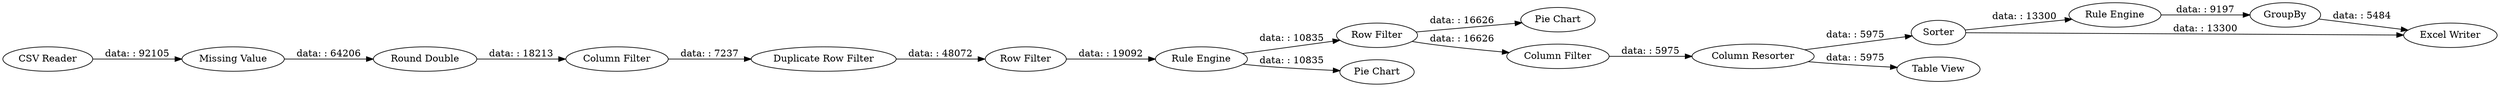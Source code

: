 digraph {
	"-4242103364558446426_5" [label="Column Filter"]
	"-4242103364558446426_14" [label="Row Filter"]
	"-4242103364558446426_6" [label="Duplicate Row Filter"]
	"-4242103364558446426_2" [label="Missing Value"]
	"-4242103364558446426_17" [label="Column Resorter"]
	"-4242103364558446426_1" [label="CSV Reader"]
	"-4242103364558446426_20" [label=Sorter]
	"-4242103364558446426_13" [label="Pie Chart"]
	"-4242103364558446426_12" [label="Rule Engine"]
	"-4242103364558446426_18" [label="Table View"]
	"-4242103364558446426_21" [label="Rule Engine"]
	"-4242103364558446426_15" [label="Pie Chart"]
	"-4242103364558446426_3" [label="Excel Writer"]
	"-4242103364558446426_7" [label="Row Filter"]
	"-4242103364558446426_19" [label="Column Filter"]
	"-4242103364558446426_4" [label="Round Double"]
	"-4242103364558446426_22" [label=GroupBy]
	"-4242103364558446426_6" -> "-4242103364558446426_7" [label="data: : 48072"]
	"-4242103364558446426_4" -> "-4242103364558446426_5" [label="data: : 18213"]
	"-4242103364558446426_21" -> "-4242103364558446426_22" [label="data: : 9197"]
	"-4242103364558446426_2" -> "-4242103364558446426_4" [label="data: : 64206"]
	"-4242103364558446426_14" -> "-4242103364558446426_19" [label="data: : 16626"]
	"-4242103364558446426_7" -> "-4242103364558446426_12" [label="data: : 19092"]
	"-4242103364558446426_19" -> "-4242103364558446426_17" [label="data: : 5975"]
	"-4242103364558446426_20" -> "-4242103364558446426_21" [label="data: : 13300"]
	"-4242103364558446426_1" -> "-4242103364558446426_2" [label="data: : 92105"]
	"-4242103364558446426_5" -> "-4242103364558446426_6" [label="data: : 7237"]
	"-4242103364558446426_12" -> "-4242103364558446426_14" [label="data: : 10835"]
	"-4242103364558446426_14" -> "-4242103364558446426_15" [label="data: : 16626"]
	"-4242103364558446426_17" -> "-4242103364558446426_18" [label="data: : 5975"]
	"-4242103364558446426_20" -> "-4242103364558446426_3" [label="data: : 13300"]
	"-4242103364558446426_22" -> "-4242103364558446426_3" [label="data: : 5484"]
	"-4242103364558446426_17" -> "-4242103364558446426_20" [label="data: : 5975"]
	"-4242103364558446426_12" -> "-4242103364558446426_13" [label="data: : 10835"]
	rankdir=LR
}
